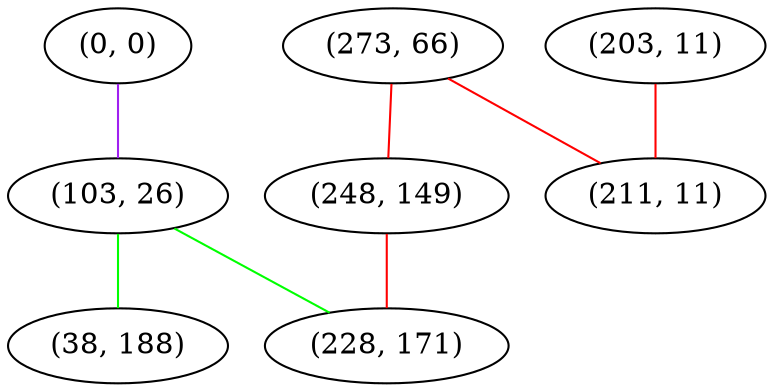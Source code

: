 graph "" {
"(0, 0)";
"(203, 11)";
"(103, 26)";
"(38, 188)";
"(273, 66)";
"(248, 149)";
"(211, 11)";
"(228, 171)";
"(0, 0)" -- "(103, 26)"  [color=purple, key=0, weight=4];
"(203, 11)" -- "(211, 11)"  [color=red, key=0, weight=1];
"(103, 26)" -- "(38, 188)"  [color=green, key=0, weight=2];
"(103, 26)" -- "(228, 171)"  [color=green, key=0, weight=2];
"(273, 66)" -- "(248, 149)"  [color=red, key=0, weight=1];
"(273, 66)" -- "(211, 11)"  [color=red, key=0, weight=1];
"(248, 149)" -- "(228, 171)"  [color=red, key=0, weight=1];
}
